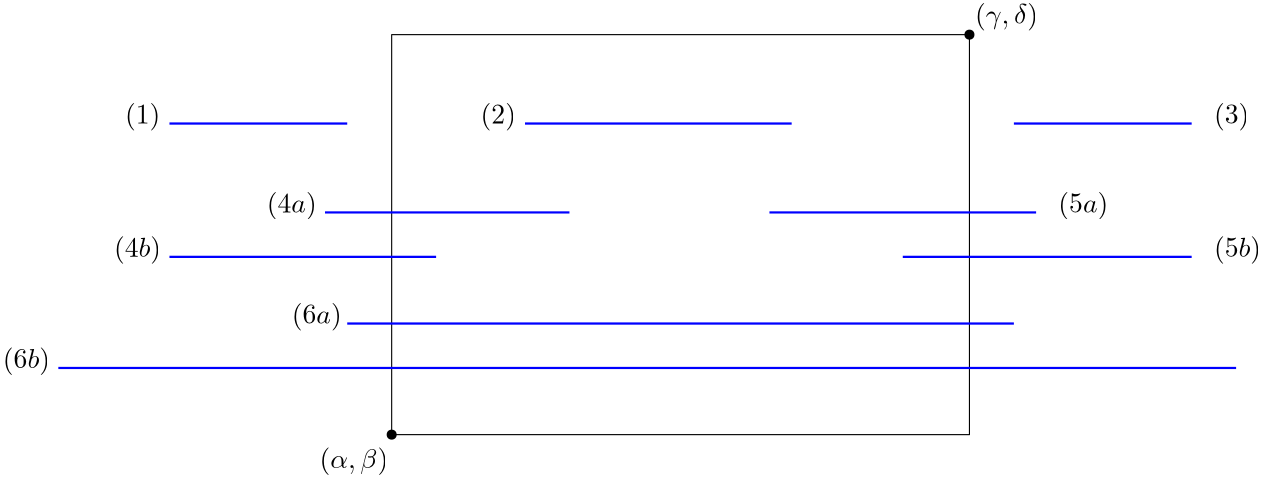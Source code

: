 <?xml version="1.0"?>
<!DOCTYPE ipe SYSTEM "ipe.dtd">
<ipe version="70005" creator="Ipe 7.1.4">
<info created="D:20141106093852" modified="D:20141106111619"/>
<ipestyle name="basic">
<symbol name="arrow/arc(spx)">
<path stroke="sym-stroke" fill="sym-stroke" pen="sym-pen">
0 0 m
-1 0.333 l
-1 -0.333 l
h
</path>
</symbol>
<symbol name="arrow/farc(spx)">
<path stroke="sym-stroke" fill="white" pen="sym-pen">
0 0 m
-1 0.333 l
-1 -0.333 l
h
</path>
</symbol>
<symbol name="mark/circle(sx)" transformations="translations">
<path fill="sym-stroke">
0.6 0 0 0.6 0 0 e
0.4 0 0 0.4 0 0 e
</path>
</symbol>
<symbol name="mark/disk(sx)" transformations="translations">
<path fill="sym-stroke">
0.6 0 0 0.6 0 0 e
</path>
</symbol>
<symbol name="mark/fdisk(sfx)" transformations="translations">
<group>
<path fill="sym-fill">
0.5 0 0 0.5 0 0 e
</path>
<path fill="sym-stroke" fillrule="eofill">
0.6 0 0 0.6 0 0 e
0.4 0 0 0.4 0 0 e
</path>
</group>
</symbol>
<symbol name="mark/box(sx)" transformations="translations">
<path fill="sym-stroke" fillrule="eofill">
-0.6 -0.6 m
0.6 -0.6 l
0.6 0.6 l
-0.6 0.6 l
h
-0.4 -0.4 m
0.4 -0.4 l
0.4 0.4 l
-0.4 0.4 l
h
</path>
</symbol>
<symbol name="mark/square(sx)" transformations="translations">
<path fill="sym-stroke">
-0.6 -0.6 m
0.6 -0.6 l
0.6 0.6 l
-0.6 0.6 l
h
</path>
</symbol>
<symbol name="mark/fsquare(sfx)" transformations="translations">
<group>
<path fill="sym-fill">
-0.5 -0.5 m
0.5 -0.5 l
0.5 0.5 l
-0.5 0.5 l
h
</path>
<path fill="sym-stroke" fillrule="eofill">
-0.6 -0.6 m
0.6 -0.6 l
0.6 0.6 l
-0.6 0.6 l
h
-0.4 -0.4 m
0.4 -0.4 l
0.4 0.4 l
-0.4 0.4 l
h
</path>
</group>
</symbol>
<symbol name="mark/cross(sx)" transformations="translations">
<group>
<path fill="sym-stroke">
-0.43 -0.57 m
0.57 0.43 l
0.43 0.57 l
-0.57 -0.43 l
h
</path>
<path fill="sym-stroke">
-0.43 0.57 m
0.57 -0.43 l
0.43 -0.57 l
-0.57 0.43 l
h
</path>
</group>
</symbol>
<symbol name="arrow/fnormal(spx)">
<path stroke="sym-stroke" fill="white" pen="sym-pen">
0 0 m
-1 0.333 l
-1 -0.333 l
h
</path>
</symbol>
<symbol name="arrow/pointed(spx)">
<path stroke="sym-stroke" fill="sym-stroke" pen="sym-pen">
0 0 m
-1 0.333 l
-0.8 0 l
-1 -0.333 l
h
</path>
</symbol>
<symbol name="arrow/fpointed(spx)">
<path stroke="sym-stroke" fill="white" pen="sym-pen">
0 0 m
-1 0.333 l
-0.8 0 l
-1 -0.333 l
h
</path>
</symbol>
<symbol name="arrow/linear(spx)">
<path stroke="sym-stroke" pen="sym-pen">
-1 0.333 m
0 0 l
-1 -0.333 l
</path>
</symbol>
<symbol name="arrow/fdouble(spx)">
<path stroke="sym-stroke" fill="white" pen="sym-pen">
0 0 m
-1 0.333 l
-1 -0.333 l
h
-1 0 m
-2 0.333 l
-2 -0.333 l
h
</path>
</symbol>
<symbol name="arrow/double(spx)">
<path stroke="sym-stroke" fill="sym-stroke" pen="sym-pen">
0 0 m
-1 0.333 l
-1 -0.333 l
h
-1 0 m
-2 0.333 l
-2 -0.333 l
h
</path>
</symbol>
<pen name="heavier" value="0.8"/>
<pen name="fat" value="1.2"/>
<pen name="ultrafat" value="2"/>
<symbolsize name="large" value="5"/>
<symbolsize name="small" value="2"/>
<symbolsize name="tiny" value="1.1"/>
<arrowsize name="large" value="10"/>
<arrowsize name="small" value="5"/>
<arrowsize name="tiny" value="3"/>
<color name="red" value="1 0 0"/>
<color name="green" value="0 1 0"/>
<color name="blue" value="0 0 1"/>
<color name="yellow" value="1 1 0"/>
<color name="orange" value="1 0.647 0"/>
<color name="gold" value="1 0.843 0"/>
<color name="purple" value="0.627 0.125 0.941"/>
<color name="gray" value="0.745"/>
<color name="brown" value="0.647 0.165 0.165"/>
<color name="navy" value="0 0 0.502"/>
<color name="pink" value="1 0.753 0.796"/>
<color name="seagreen" value="0.18 0.545 0.341"/>
<color name="turquoise" value="0.251 0.878 0.816"/>
<color name="violet" value="0.933 0.51 0.933"/>
<color name="darkblue" value="0 0 0.545"/>
<color name="darkcyan" value="0 0.545 0.545"/>
<color name="darkgray" value="0.663"/>
<color name="darkgreen" value="0 0.392 0"/>
<color name="darkmagenta" value="0.545 0 0.545"/>
<color name="darkorange" value="1 0.549 0"/>
<color name="darkred" value="0.545 0 0"/>
<color name="lightblue" value="0.678 0.847 0.902"/>
<color name="lightcyan" value="0.878 1 1"/>
<color name="lightgray" value="0.827"/>
<color name="lightgreen" value="0.565 0.933 0.565"/>
<color name="lightyellow" value="1 1 0.878"/>
<dashstyle name="dashed" value="[4] 0"/>
<dashstyle name="dotted" value="[1 3] 0"/>
<dashstyle name="dash dotted" value="[4 2 1 2] 0"/>
<dashstyle name="dash dot dotted" value="[4 2 1 2 1 2] 0"/>
<textsize name="large" value="\large"/>
<textsize name="Large" value="\Large"/>
<textsize name="LARGE" value="\LARGE"/>
<textsize name="huge" value="\huge"/>
<textsize name="Huge" value="\Huge"/>
<textsize name="small" value="\small"/>
<textsize name="footnote" value="\footnotesize"/>
<textsize name="tiny" value="\tiny"/>
<textstyle name="center" begin="\begin{center}" end="\end{center}"/>
<textstyle name="itemize" begin="\begin{itemize}" end="\end{itemize}"/>
<textstyle name="item" begin="\begin{itemize}\item{}" end="\end{itemize}"/>
<gridsize name="4 pts" value="4"/>
<gridsize name="8 pts (~3 mm)" value="8"/>
<gridsize name="16 pts (~6 mm)" value="16"/>
<gridsize name="32 pts (~12 mm)" value="32"/>
<gridsize name="10 pts (~3.5 mm)" value="10"/>
<gridsize name="20 pts (~7 mm)" value="20"/>
<gridsize name="14 pts (~5 mm)" value="14"/>
<gridsize name="28 pts (~10 mm)" value="28"/>
<gridsize name="56 pts (~20 mm)" value="56"/>
<anglesize name="90 deg" value="90"/>
<anglesize name="60 deg" value="60"/>
<anglesize name="45 deg" value="45"/>
<anglesize name="30 deg" value="30"/>
<anglesize name="22.5 deg" value="22.5"/>
<tiling name="falling" angle="-60" step="4" width="1"/>
<tiling name="rising" angle="30" step="4" width="1"/>
</ipestyle>
<page>
<layer name="alpha"/>
<view layers="alpha" active="alpha"/>
<path layer="alpha" matrix="0.65 0 0 0.9 108.8 76.8" stroke="black">
128 768 m
128 608 l
448 608 l
448 768 l
h
</path>
<text matrix="1 0 0 1 54 20" transformations="translations" pos="112 592" stroke="black" type="label" width="24.747" height="7.473" depth="2.49" valign="baseline">$(\alpha, \beta)$</text>
<text matrix="1 0 0 1 -46 4" transformations="translations" pos="448 768" stroke="black" type="label" width="22.139" height="7.473" depth="2.49" valign="baseline">$(\gamma, \delta)$</text>
<use matrix="1 0 0 1 64 16" name="mark/disk(sx)" pos="128 608" size="normal" stroke="black"/>
<use matrix="1 0 0 1 -48 0" name="mark/disk(sx)" pos="448 768" size="normal" stroke="black"/>
<path matrix="1 0 0 1 80 0" stroke="blue" pen="heavier">
160 736 m
256 736 l
</path>
<path matrix="1 0 0 1 80 0" stroke="blue" pen="heavier">
32 736 m
96 736 l
</path>
<path matrix="1 0 0 1 -64 0" stroke="blue" pen="heavier">
480 736 m
544 736 l
</path>
<path matrix="1 0 0 1 -16 -16" stroke="blue" pen="heavier">
128 704 m
224 704 l
</path>
<path stroke="blue" pen="heavier">
168 704 m
256 704 l
</path>
<path stroke="blue" pen="heavier">
176 664 m
416 664 l
</path>
<path stroke="blue" pen="heavier">
72 648 m
496 648 l
</path>
<path matrix="1 0 0 1 0 -16" stroke="blue" pen="heavier">
376 704 m
480 704 l
</path>
<path matrix="1 0 0 1 0 8" stroke="blue" pen="heavier">
328 696 m
424 696 l
</path>
<text matrix="1 0 0 1 0 -8" transformations="translations" pos="96 744" stroke="black" type="label" width="12.73" height="7.473" depth="2.49" valign="baseline">$(1)$</text>
<text transformations="translations" pos="224 736" stroke="black" type="label" width="12.73" height="7.473" depth="2.49" valign="baseline">$(2)$</text>
<text transformations="translations" pos="488 736" stroke="black" type="label" width="12.73" height="7.473" depth="2.49" valign="baseline">$(3)$</text>
<text matrix="1 0 0 1 51 0" transformations="translations" pos="96 704" stroke="black" type="label" width="17.996" height="7.473" depth="2.49" valign="baseline">$(4a)$</text>
<text matrix="1 0 0 1 -4 0" transformations="translations" pos="96 688" stroke="black" type="label" width="17.006" height="7.473" depth="2.49" valign="baseline">$(4b)$</text>
<text matrix="1 0 0 1 -56 0" transformations="translations" pos="488 704" stroke="black" type="label" width="17.996" height="7.473" depth="2.49" valign="baseline">$(5a)$</text>
<text matrix="1 0 0 1 0 8" transformations="translations" pos="488 680" stroke="black" type="label" width="20.327" height="7.473" depth="2.49" valign="baseline">$(5b)$
</text>
<text matrix="1 0 0 1 -4 0" transformations="translations" pos="160 664" stroke="black" type="label" width="17.996" height="7.473" depth="2.49" valign="baseline">$(6a)$</text>
<text matrix="1 0 0 1 -4 0" transformations="translations" pos="56 648" stroke="black" type="label" width="17.006" height="7.473" depth="2.49" valign="baseline">$(6b)$</text>
</page>
</ipe>
